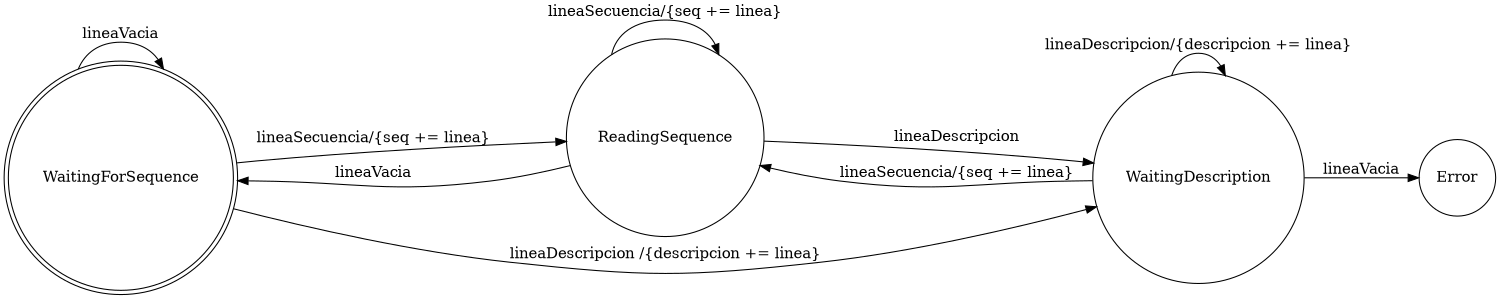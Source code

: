 digraph finite_state_machine {
	rankdir=LR;
	size="10"
	node [shape = doublecircle]; WaitingForSequence;
	node [shape = circle];
	WaitingForSequence -> ReadingSequence    [ label = "lineaSecuencia/{seq += linea}" ];
	WaitingForSequence -> WaitingDescription [ label = "lineaDescripcion /{descripcion += linea}" ];
	WaitingForSequence -> WaitingForSequence [ label = "lineaVacia" ];
	ReadingSequence    -> WaitingForSequence [ label = "lineaVacia" ];
	ReadingSequence    -> WaitingDescription [ label = "lineaDescripcion" ];
	WaitingDescription -> Error              [ label = "lineaVacia" ];
	ReadingSequence    -> ReadingSequence    [ label = "lineaSecuencia/{seq += linea}" ];
	WaitingDescription -> WaitingDescription [ label = "lineaDescripcion/{descripcion += linea}" ];
	WaitingDescription -> ReadingSequence [ label = "lineaSecuencia/{seq += linea}" ];
}
